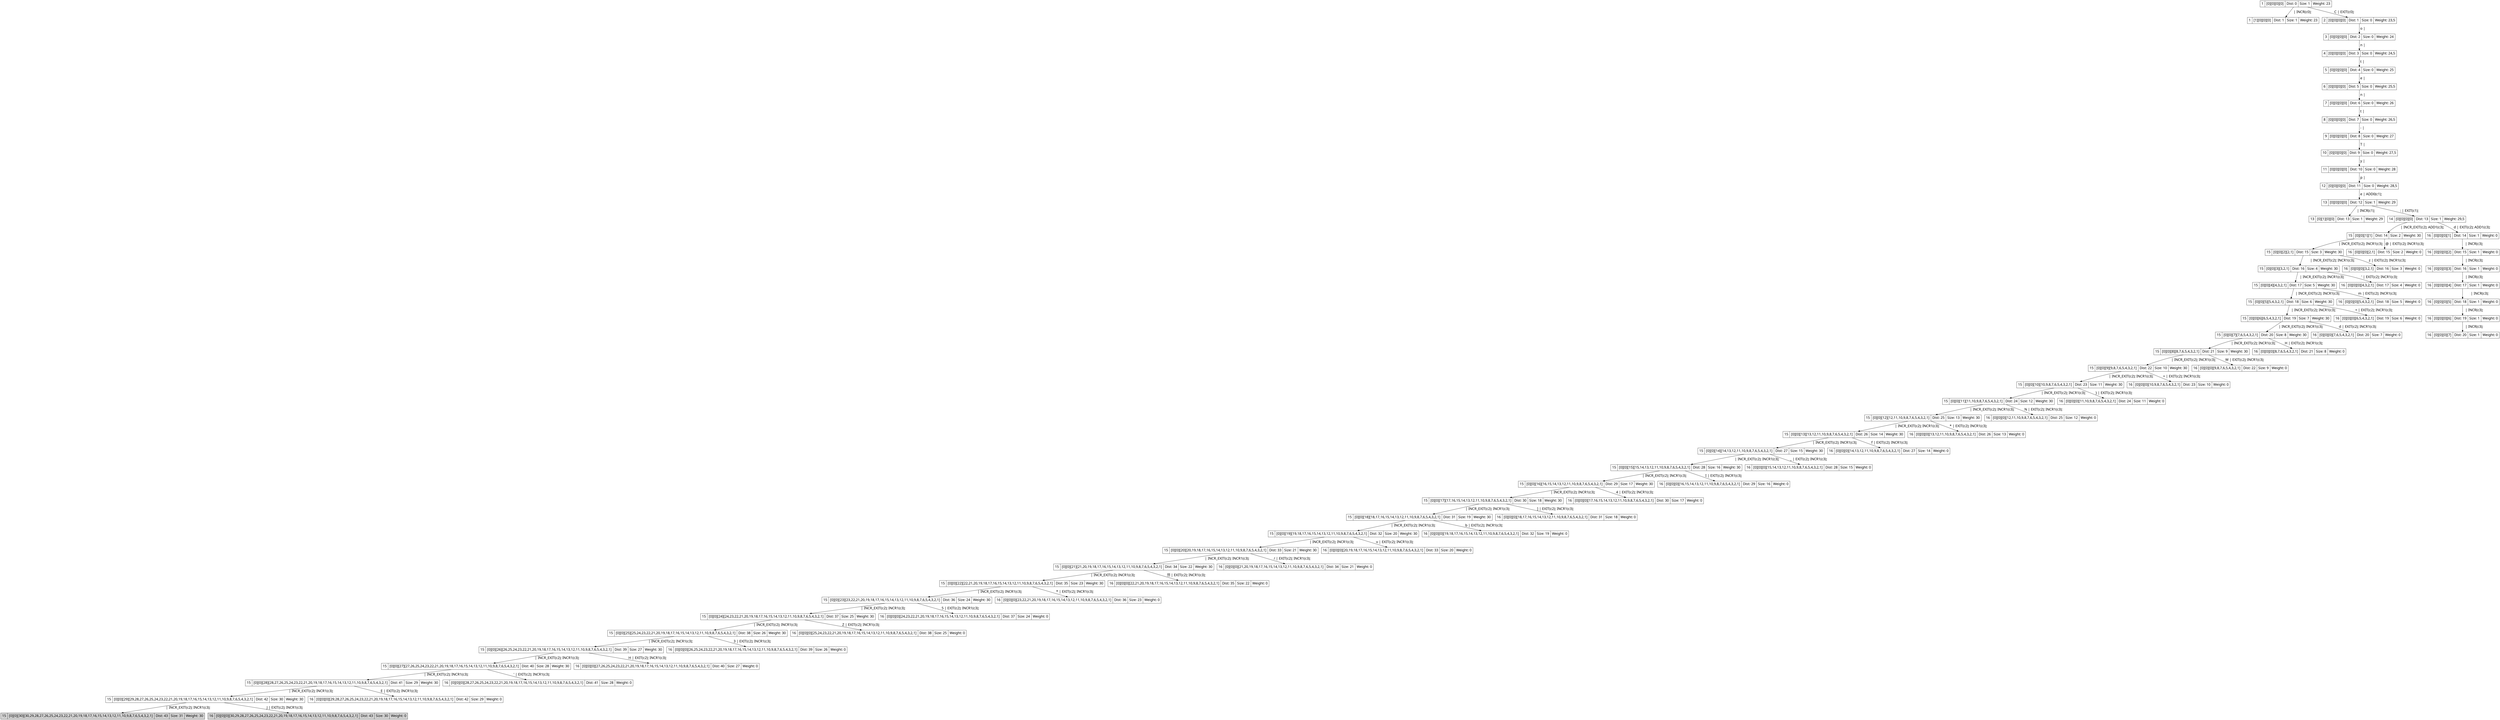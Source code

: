 digraph g{
node[shape=record fontname=Calibri fontsize = 20]
edge[fontname = Calibri fontsize = 20]
0->1[label="   | INCR(c0); "]
0[label="1 | [0][0][0][0] | Dist: 0 | Size: 1 | Weight: 23"]
1[label="1 | [1][0][0][0] | Dist: 1 | Size: 1 | Weight: 23"]
0->2[label=" C | EXIT(c0); "]
0[label="1 | [0][0][0][0] | Dist: 0 | Size: 1 | Weight: 23"]
2[label="2 | [0][0][0][0] | Dist: 1 | Size: 0 | Weight: 23,5"]
2->3[label=" o | "]
2[label="2 | [0][0][0][0] | Dist: 1 | Size: 0 | Weight: 23,5"]
3[label="3 | [0][0][0][0] | Dist: 2 | Size: 0 | Weight: 24"]
3->4[label=" n | "]
3[label="3 | [0][0][0][0] | Dist: 2 | Size: 0 | Weight: 24"]
4[label="4 | [0][0][0][0] | Dist: 3 | Size: 0 | Weight: 24,5"]
4->5[label=" t | "]
4[label="4 | [0][0][0][0] | Dist: 3 | Size: 0 | Weight: 24,5"]
5[label="5 | [0][0][0][0] | Dist: 4 | Size: 0 | Weight: 25"]
5->6[label=" e | "]
5[label="5 | [0][0][0][0] | Dist: 4 | Size: 0 | Weight: 25"]
6[label="6 | [0][0][0][0] | Dist: 5 | Size: 0 | Weight: 25,5"]
6->7[label=" n | "]
6[label="6 | [0][0][0][0] | Dist: 5 | Size: 0 | Weight: 25,5"]
7[label="7 | [0][0][0][0] | Dist: 6 | Size: 0 | Weight: 26"]
7->8[label=" t | "]
7[label="7 | [0][0][0][0] | Dist: 6 | Size: 0 | Weight: 26"]
8[label="8 | [0][0][0][0] | Dist: 7 | Size: 0 | Weight: 26,5"]
8->9[label=" - | "]
8[label="8 | [0][0][0][0] | Dist: 7 | Size: 0 | Weight: 26,5"]
9[label="9 | [0][0][0][0] | Dist: 8 | Size: 0 | Weight: 27"]
9->10[label=" T | "]
9[label="9 | [0][0][0][0] | Dist: 8 | Size: 0 | Weight: 27"]
10[label="10 | [0][0][0][0] | Dist: 9 | Size: 0 | Weight: 27,5"]
10->11[label=" y | "]
10[label="10 | [0][0][0][0] | Dist: 9 | Size: 0 | Weight: 27,5"]
11[label="11 | [0][0][0][0] | Dist: 10 | Size: 0 | Weight: 28"]
11->12[label=" p | "]
11[label="11 | [0][0][0][0] | Dist: 10 | Size: 0 | Weight: 28"]
12[label="12 | [0][0][0][0] | Dist: 11 | Size: 0 | Weight: 28,5"]
12->13[label=" e | ADD0(c1); "]
12[label="12 | [0][0][0][0] | Dist: 11 | Size: 0 | Weight: 28,5"]
13[label="13 | [0][0][0][0] | Dist: 12 | Size: 1 | Weight: 29"]
13->14[label="   | INCR(c1); "]
13[label="13 | [0][0][0][0] | Dist: 12 | Size: 1 | Weight: 29"]
14[label="13 | [0][1][0][0] | Dist: 13 | Size: 1 | Weight: 29"]
13->15[label=" : | EXIT(c1); "]
13[label="13 | [0][0][0][0] | Dist: 12 | Size: 1 | Weight: 29"]
15[label="14 | [0][0][0][0] | Dist: 13 | Size: 1 | Weight: 29,5"]
15->16[label="   | INCR_EXIT(c2); ADD1(c3); "]
15[label="14 | [0][0][0][0] | Dist: 13 | Size: 1 | Weight: 29,5"]
16[label="15 | [0][0][1][1] | Dist: 14 | Size: 2 | Weight: 30"]
15->17[label=" d | EXIT(c2); ADD1(c3); "]
15[label="14 | [0][0][0][0] | Dist: 13 | Size: 1 | Weight: 29,5"]
17[label="16 | [0][0][0][1] | Dist: 14 | Size: 1 | Weight: 0"]
16->18[label="   | INCR_EXIT(c2); INCR1(c3); "]
16[label="15 | [0][0][1][1] | Dist: 14 | Size: 2 | Weight: 30"]
18[label="15 | [0][0][2][2,1] | Dist: 15 | Size: 3 | Weight: 30"]
16->19[label=" @ | EXIT(c2); INCR1(c3); "]
16[label="15 | [0][0][1][1] | Dist: 14 | Size: 2 | Weight: 30"]
19[label="16 | [0][0][0][2,1] | Dist: 15 | Size: 2 | Weight: 0"]
18->20[label=" 	 | INCR_EXIT(c2); INCR1(c3); "]
18[label="15 | [0][0][2][2,1] | Dist: 15 | Size: 3 | Weight: 30"]
20[label="15 | [0][0][3][3,2,1] | Dist: 16 | Size: 4 | Weight: 30"]
18->21[label=" z | EXIT(c2); INCR1(c3); "]
18[label="15 | [0][0][2][2,1] | Dist: 15 | Size: 3 | Weight: 30"]
21[label="16 | [0][0][0][3,2,1] | Dist: 16 | Size: 3 | Weight: 0"]
20->22[label="   | INCR_EXIT(c2); INCR1(c3); "]
20[label="15 | [0][0][3][3,2,1] | Dist: 16 | Size: 4 | Weight: 30"]
22[label="15 | [0][0][4][4,3,2,1] | Dist: 17 | Size: 5 | Weight: 30"]
20->23[label=" ' | EXIT(c2); INCR1(c3); "]
20[label="15 | [0][0][3][3,2,1] | Dist: 16 | Size: 4 | Weight: 30"]
23[label="16 | [0][0][0][4,3,2,1] | Dist: 17 | Size: 4 | Weight: 0"]
22->24[label="   | INCR_EXIT(c2); INCR1(c3); "]
22[label="15 | [0][0][4][4,3,2,1] | Dist: 17 | Size: 5 | Weight: 30"]
24[label="15 | [0][0][5][5,4,3,2,1] | Dist: 18 | Size: 6 | Weight: 30"]
22->25[label=" m | EXIT(c2); INCR1(c3); "]
22[label="15 | [0][0][4][4,3,2,1] | Dist: 17 | Size: 5 | Weight: 30"]
25[label="16 | [0][0][0][5,4,3,2,1] | Dist: 18 | Size: 5 | Weight: 0"]
24->26[label="   | INCR_EXIT(c2); INCR1(c3); "]
24[label="15 | [0][0][5][5,4,3,2,1] | Dist: 18 | Size: 6 | Weight: 30"]
26[label="15 | [0][0][6][6,5,4,3,2,1] | Dist: 19 | Size: 7 | Weight: 30"]
24->27[label=" + | EXIT(c2); INCR1(c3); "]
24[label="15 | [0][0][5][5,4,3,2,1] | Dist: 18 | Size: 6 | Weight: 30"]
27[label="16 | [0][0][0][6,5,4,3,2,1] | Dist: 19 | Size: 6 | Weight: 0"]
26->28[label="   | INCR_EXIT(c2); INCR1(c3); "]
26[label="15 | [0][0][6][6,5,4,3,2,1] | Dist: 19 | Size: 7 | Weight: 30"]
28[label="15 | [0][0][7][7,6,5,4,3,2,1] | Dist: 20 | Size: 8 | Weight: 30"]
26->29[label=" d | EXIT(c2); INCR1(c3); "]
26[label="15 | [0][0][6][6,5,4,3,2,1] | Dist: 19 | Size: 7 | Weight: 30"]
29[label="16 | [0][0][0][7,6,5,4,3,2,1] | Dist: 20 | Size: 7 | Weight: 0"]
28->30[label="   | INCR_EXIT(c2); INCR1(c3); "]
28[label="15 | [0][0][7][7,6,5,4,3,2,1] | Dist: 20 | Size: 8 | Weight: 30"]
30[label="15 | [0][0][8][8,7,6,5,4,3,2,1] | Dist: 21 | Size: 9 | Weight: 30"]
28->31[label=" H | EXIT(c2); INCR1(c3); "]
28[label="15 | [0][0][7][7,6,5,4,3,2,1] | Dist: 20 | Size: 8 | Weight: 30"]
31[label="16 | [0][0][0][8,7,6,5,4,3,2,1] | Dist: 21 | Size: 8 | Weight: 0"]
30->32[label="   | INCR_EXIT(c2); INCR1(c3); "]
30[label="15 | [0][0][8][8,7,6,5,4,3,2,1] | Dist: 21 | Size: 9 | Weight: 30"]
32[label="15 | [0][0][9][9,8,7,6,5,4,3,2,1] | Dist: 22 | Size: 10 | Weight: 30"]
30->33[label=" W | EXIT(c2); INCR1(c3); "]
30[label="15 | [0][0][8][8,7,6,5,4,3,2,1] | Dist: 21 | Size: 9 | Weight: 30"]
33[label="16 | [0][0][0][9,8,7,6,5,4,3,2,1] | Dist: 22 | Size: 9 | Weight: 0"]
32->34[label="   | INCR_EXIT(c2); INCR1(c3); "]
32[label="15 | [0][0][9][9,8,7,6,5,4,3,2,1] | Dist: 22 | Size: 10 | Weight: 30"]
34[label="15 | [0][0][10][10,9,8,7,6,5,4,3,2,1] | Dist: 23 | Size: 11 | Weight: 30"]
32->35[label=" + | EXIT(c2); INCR1(c3); "]
32[label="15 | [0][0][9][9,8,7,6,5,4,3,2,1] | Dist: 22 | Size: 10 | Weight: 30"]
35[label="16 | [0][0][0][10,9,8,7,6,5,4,3,2,1] | Dist: 23 | Size: 10 | Weight: 0"]
34->36[label="   | INCR_EXIT(c2); INCR1(c3); "]
34[label="15 | [0][0][10][10,9,8,7,6,5,4,3,2,1] | Dist: 23 | Size: 11 | Weight: 30"]
36[label="15 | [0][0][11][11,10,9,8,7,6,5,4,3,2,1] | Dist: 24 | Size: 12 | Weight: 30"]
34->37[label=" } | EXIT(c2); INCR1(c3); "]
34[label="15 | [0][0][10][10,9,8,7,6,5,4,3,2,1] | Dist: 23 | Size: 11 | Weight: 30"]
37[label="16 | [0][0][0][11,10,9,8,7,6,5,4,3,2,1] | Dist: 24 | Size: 11 | Weight: 0"]
36->38[label="   | INCR_EXIT(c2); INCR1(c3); "]
36[label="15 | [0][0][11][11,10,9,8,7,6,5,4,3,2,1] | Dist: 24 | Size: 12 | Weight: 30"]
38[label="15 | [0][0][12][12,11,10,9,8,7,6,5,4,3,2,1] | Dist: 25 | Size: 13 | Weight: 30"]
36->39[label=" N | EXIT(c2); INCR1(c3); "]
36[label="15 | [0][0][11][11,10,9,8,7,6,5,4,3,2,1] | Dist: 24 | Size: 12 | Weight: 30"]
39[label="16 | [0][0][0][12,11,10,9,8,7,6,5,4,3,2,1] | Dist: 25 | Size: 12 | Weight: 0"]
38->40[label="   | INCR_EXIT(c2); INCR1(c3); "]
38[label="15 | [0][0][12][12,11,10,9,8,7,6,5,4,3,2,1] | Dist: 25 | Size: 13 | Weight: 30"]
40[label="15 | [0][0][13][13,12,11,10,9,8,7,6,5,4,3,2,1] | Dist: 26 | Size: 14 | Weight: 30"]
38->41[label=" * | EXIT(c2); INCR1(c3); "]
38[label="15 | [0][0][12][12,11,10,9,8,7,6,5,4,3,2,1] | Dist: 25 | Size: 13 | Weight: 30"]
41[label="16 | [0][0][0][13,12,11,10,9,8,7,6,5,4,3,2,1] | Dist: 26 | Size: 13 | Weight: 0"]
40->42[label="   | INCR_EXIT(c2); INCR1(c3); "]
40[label="15 | [0][0][13][13,12,11,10,9,8,7,6,5,4,3,2,1] | Dist: 26 | Size: 14 | Weight: 30"]
42[label="15 | [0][0][14][14,13,12,11,10,9,8,7,6,5,4,3,2,1] | Dist: 27 | Size: 15 | Weight: 30"]
40->43[label=" f | EXIT(c2); INCR1(c3); "]
40[label="15 | [0][0][13][13,12,11,10,9,8,7,6,5,4,3,2,1] | Dist: 26 | Size: 14 | Weight: 30"]
43[label="16 | [0][0][0][14,13,12,11,10,9,8,7,6,5,4,3,2,1] | Dist: 27 | Size: 14 | Weight: 0"]
42->44[label=" 	 | INCR_EXIT(c2); INCR1(c3); "]
42[label="15 | [0][0][14][14,13,12,11,10,9,8,7,6,5,4,3,2,1] | Dist: 27 | Size: 15 | Weight: 30"]
44[label="15 | [0][0][15][15,14,13,12,11,10,9,8,7,6,5,4,3,2,1] | Dist: 28 | Size: 16 | Weight: 30"]
42->45[label=" _ | EXIT(c2); INCR1(c3); "]
42[label="15 | [0][0][14][14,13,12,11,10,9,8,7,6,5,4,3,2,1] | Dist: 27 | Size: 15 | Weight: 30"]
45[label="16 | [0][0][0][15,14,13,12,11,10,9,8,7,6,5,4,3,2,1] | Dist: 28 | Size: 15 | Weight: 0"]
44->46[label="   | INCR_EXIT(c2); INCR1(c3); "]
44[label="15 | [0][0][15][15,14,13,12,11,10,9,8,7,6,5,4,3,2,1] | Dist: 28 | Size: 16 | Weight: 30"]
46[label="15 | [0][0][16][16,15,14,13,12,11,10,9,8,7,6,5,4,3,2,1] | Dist: 29 | Size: 17 | Weight: 30"]
44->47[label=" I | EXIT(c2); INCR1(c3); "]
44[label="15 | [0][0][15][15,14,13,12,11,10,9,8,7,6,5,4,3,2,1] | Dist: 28 | Size: 16 | Weight: 30"]
47[label="16 | [0][0][0][16,15,14,13,12,11,10,9,8,7,6,5,4,3,2,1] | Dist: 29 | Size: 16 | Weight: 0"]
46->48[label="   | INCR_EXIT(c2); INCR1(c3); "]
46[label="15 | [0][0][16][16,15,14,13,12,11,10,9,8,7,6,5,4,3,2,1] | Dist: 29 | Size: 17 | Weight: 30"]
48[label="15 | [0][0][17][17,16,15,14,13,12,11,10,9,8,7,6,5,4,3,2,1] | Dist: 30 | Size: 18 | Weight: 30"]
46->49[label=" 4 | EXIT(c2); INCR1(c3); "]
46[label="15 | [0][0][16][16,15,14,13,12,11,10,9,8,7,6,5,4,3,2,1] | Dist: 29 | Size: 17 | Weight: 30"]
49[label="16 | [0][0][0][17,16,15,14,13,12,11,10,9,8,7,6,5,4,3,2,1] | Dist: 30 | Size: 17 | Weight: 0"]
48->50[label="   | INCR_EXIT(c2); INCR1(c3); "]
48[label="15 | [0][0][17][17,16,15,14,13,12,11,10,9,8,7,6,5,4,3,2,1] | Dist: 30 | Size: 18 | Weight: 30"]
50[label="15 | [0][0][18][18,17,16,15,14,13,12,11,10,9,8,7,6,5,4,3,2,1] | Dist: 31 | Size: 19 | Weight: 30"]
48->51[label=" ] | EXIT(c2); INCR1(c3); "]
48[label="15 | [0][0][17][17,16,15,14,13,12,11,10,9,8,7,6,5,4,3,2,1] | Dist: 30 | Size: 18 | Weight: 30"]
51[label="16 | [0][0][0][18,17,16,15,14,13,12,11,10,9,8,7,6,5,4,3,2,1] | Dist: 31 | Size: 18 | Weight: 0"]
50->52[label="   | INCR_EXIT(c2); INCR1(c3); "]
50[label="15 | [0][0][18][18,17,16,15,14,13,12,11,10,9,8,7,6,5,4,3,2,1] | Dist: 31 | Size: 19 | Weight: 30"]
52[label="15 | [0][0][19][19,18,17,16,15,14,13,12,11,10,9,8,7,6,5,4,3,2,1] | Dist: 32 | Size: 20 | Weight: 30"]
50->53[label=" b | EXIT(c2); INCR1(c3); "]
50[label="15 | [0][0][18][18,17,16,15,14,13,12,11,10,9,8,7,6,5,4,3,2,1] | Dist: 31 | Size: 19 | Weight: 30"]
53[label="16 | [0][0][0][19,18,17,16,15,14,13,12,11,10,9,8,7,6,5,4,3,2,1] | Dist: 32 | Size: 19 | Weight: 0"]
52->54[label=" 	 | INCR_EXIT(c2); INCR1(c3); "]
52[label="15 | [0][0][19][19,18,17,16,15,14,13,12,11,10,9,8,7,6,5,4,3,2,1] | Dist: 32 | Size: 20 | Weight: 30"]
54[label="15 | [0][0][20][20,19,18,17,16,15,14,13,12,11,10,9,8,7,6,5,4,3,2,1] | Dist: 33 | Size: 21 | Weight: 30"]
52->55[label=" v | EXIT(c2); INCR1(c3); "]
52[label="15 | [0][0][19][19,18,17,16,15,14,13,12,11,10,9,8,7,6,5,4,3,2,1] | Dist: 32 | Size: 20 | Weight: 30"]
55[label="16 | [0][0][0][20,19,18,17,16,15,14,13,12,11,10,9,8,7,6,5,4,3,2,1] | Dist: 33 | Size: 20 | Weight: 0"]
54->56[label=" 	 | INCR_EXIT(c2); INCR1(c3); "]
54[label="15 | [0][0][20][20,19,18,17,16,15,14,13,12,11,10,9,8,7,6,5,4,3,2,1] | Dist: 33 | Size: 21 | Weight: 30"]
56[label="15 | [0][0][21][21,20,19,18,17,16,15,14,13,12,11,10,9,8,7,6,5,4,3,2,1] | Dist: 34 | Size: 22 | Weight: 30"]
54->57[label=" / | EXIT(c2); INCR1(c3); "]
54[label="15 | [0][0][20][20,19,18,17,16,15,14,13,12,11,10,9,8,7,6,5,4,3,2,1] | Dist: 33 | Size: 21 | Weight: 30"]
57[label="16 | [0][0][0][21,20,19,18,17,16,15,14,13,12,11,10,9,8,7,6,5,4,3,2,1] | Dist: 34 | Size: 21 | Weight: 0"]
56->58[label="   | INCR_EXIT(c2); INCR1(c3); "]
56[label="15 | [0][0][21][21,20,19,18,17,16,15,14,13,12,11,10,9,8,7,6,5,4,3,2,1] | Dist: 34 | Size: 22 | Weight: 30"]
58[label="15 | [0][0][22][22,21,20,19,18,17,16,15,14,13,12,11,10,9,8,7,6,5,4,3,2,1] | Dist: 35 | Size: 23 | Weight: 30"]
56->59[label="  | EXIT(c2); INCR1(c3); "]
56[label="15 | [0][0][21][21,20,19,18,17,16,15,14,13,12,11,10,9,8,7,6,5,4,3,2,1] | Dist: 34 | Size: 22 | Weight: 30"]
59[label="16 | [0][0][0][22,21,20,19,18,17,16,15,14,13,12,11,10,9,8,7,6,5,4,3,2,1] | Dist: 35 | Size: 22 | Weight: 0"]
58->60[label="   | INCR_EXIT(c2); INCR1(c3); "]
58[label="15 | [0][0][22][22,21,20,19,18,17,16,15,14,13,12,11,10,9,8,7,6,5,4,3,2,1] | Dist: 35 | Size: 23 | Weight: 30"]
60[label="15 | [0][0][23][23,22,21,20,19,18,17,16,15,14,13,12,11,10,9,8,7,6,5,4,3,2,1] | Dist: 36 | Size: 24 | Weight: 30"]
58->61[label=" * | EXIT(c2); INCR1(c3); "]
58[label="15 | [0][0][22][22,21,20,19,18,17,16,15,14,13,12,11,10,9,8,7,6,5,4,3,2,1] | Dist: 35 | Size: 23 | Weight: 30"]
61[label="16 | [0][0][0][23,22,21,20,19,18,17,16,15,14,13,12,11,10,9,8,7,6,5,4,3,2,1] | Dist: 36 | Size: 23 | Weight: 0"]
60->62[label="   | INCR_EXIT(c2); INCR1(c3); "]
60[label="15 | [0][0][23][23,22,21,20,19,18,17,16,15,14,13,12,11,10,9,8,7,6,5,4,3,2,1] | Dist: 36 | Size: 24 | Weight: 30"]
62[label="15 | [0][0][24][24,23,22,21,20,19,18,17,16,15,14,13,12,11,10,9,8,7,6,5,4,3,2,1] | Dist: 37 | Size: 25 | Weight: 30"]
60->63[label=" 5 | EXIT(c2); INCR1(c3); "]
60[label="15 | [0][0][23][23,22,21,20,19,18,17,16,15,14,13,12,11,10,9,8,7,6,5,4,3,2,1] | Dist: 36 | Size: 24 | Weight: 30"]
63[label="16 | [0][0][0][24,23,22,21,20,19,18,17,16,15,14,13,12,11,10,9,8,7,6,5,4,3,2,1] | Dist: 37 | Size: 24 | Weight: 0"]
62->64[label="   | INCR_EXIT(c2); INCR1(c3); "]
62[label="15 | [0][0][24][24,23,22,21,20,19,18,17,16,15,14,13,12,11,10,9,8,7,6,5,4,3,2,1] | Dist: 37 | Size: 25 | Weight: 30"]
64[label="15 | [0][0][25][25,24,23,22,21,20,19,18,17,16,15,14,13,12,11,10,9,8,7,6,5,4,3,2,1] | Dist: 38 | Size: 26 | Weight: 30"]
62->65[label=" Z | EXIT(c2); INCR1(c3); "]
62[label="15 | [0][0][24][24,23,22,21,20,19,18,17,16,15,14,13,12,11,10,9,8,7,6,5,4,3,2,1] | Dist: 37 | Size: 25 | Weight: 30"]
65[label="16 | [0][0][0][25,24,23,22,21,20,19,18,17,16,15,14,13,12,11,10,9,8,7,6,5,4,3,2,1] | Dist: 38 | Size: 25 | Weight: 0"]
64->66[label="   | INCR_EXIT(c2); INCR1(c3); "]
64[label="15 | [0][0][25][25,24,23,22,21,20,19,18,17,16,15,14,13,12,11,10,9,8,7,6,5,4,3,2,1] | Dist: 38 | Size: 26 | Weight: 30"]
66[label="15 | [0][0][26][26,25,24,23,22,21,20,19,18,17,16,15,14,13,12,11,10,9,8,7,6,5,4,3,2,1] | Dist: 39 | Size: 27 | Weight: 30"]
64->67[label=" 3 | EXIT(c2); INCR1(c3); "]
64[label="15 | [0][0][25][25,24,23,22,21,20,19,18,17,16,15,14,13,12,11,10,9,8,7,6,5,4,3,2,1] | Dist: 38 | Size: 26 | Weight: 30"]
67[label="16 | [0][0][0][26,25,24,23,22,21,20,19,18,17,16,15,14,13,12,11,10,9,8,7,6,5,4,3,2,1] | Dist: 39 | Size: 26 | Weight: 0"]
66->68[label="   | INCR_EXIT(c2); INCR1(c3); "]
66[label="15 | [0][0][26][26,25,24,23,22,21,20,19,18,17,16,15,14,13,12,11,10,9,8,7,6,5,4,3,2,1] | Dist: 39 | Size: 27 | Weight: 30"]
68[label="15 | [0][0][27][27,26,25,24,23,22,21,20,19,18,17,16,15,14,13,12,11,10,9,8,7,6,5,4,3,2,1] | Dist: 40 | Size: 28 | Weight: 30"]
66->69[label=" H | EXIT(c2); INCR1(c3); "]
66[label="15 | [0][0][26][26,25,24,23,22,21,20,19,18,17,16,15,14,13,12,11,10,9,8,7,6,5,4,3,2,1] | Dist: 39 | Size: 27 | Weight: 30"]
69[label="16 | [0][0][0][27,26,25,24,23,22,21,20,19,18,17,16,15,14,13,12,11,10,9,8,7,6,5,4,3,2,1] | Dist: 40 | Size: 27 | Weight: 0"]
68->70[label="   | INCR_EXIT(c2); INCR1(c3); "]
68[label="15 | [0][0][27][27,26,25,24,23,22,21,20,19,18,17,16,15,14,13,12,11,10,9,8,7,6,5,4,3,2,1] | Dist: 40 | Size: 28 | Weight: 30"]
70[label="15 | [0][0][28][28,27,26,25,24,23,22,21,20,19,18,17,16,15,14,13,12,11,10,9,8,7,6,5,4,3,2,1] | Dist: 41 | Size: 29 | Weight: 30"]
68->71[label=" ' | EXIT(c2); INCR1(c3); "]
68[label="15 | [0][0][27][27,26,25,24,23,22,21,20,19,18,17,16,15,14,13,12,11,10,9,8,7,6,5,4,3,2,1] | Dist: 40 | Size: 28 | Weight: 30"]
71[label="16 | [0][0][0][28,27,26,25,24,23,22,21,20,19,18,17,16,15,14,13,12,11,10,9,8,7,6,5,4,3,2,1] | Dist: 41 | Size: 28 | Weight: 0"]
70->72[label="   | INCR_EXIT(c2); INCR1(c3); "]
70[label="15 | [0][0][28][28,27,26,25,24,23,22,21,20,19,18,17,16,15,14,13,12,11,10,9,8,7,6,5,4,3,2,1] | Dist: 41 | Size: 29 | Weight: 30"]
72[label="15 | [0][0][29][29,28,27,26,25,24,23,22,21,20,19,18,17,16,15,14,13,12,11,10,9,8,7,6,5,4,3,2,1] | Dist: 42 | Size: 30 | Weight: 30"]
70->73[label=" E | EXIT(c2); INCR1(c3); "]
70[label="15 | [0][0][28][28,27,26,25,24,23,22,21,20,19,18,17,16,15,14,13,12,11,10,9,8,7,6,5,4,3,2,1] | Dist: 41 | Size: 29 | Weight: 30"]
73[label="16 | [0][0][0][29,28,27,26,25,24,23,22,21,20,19,18,17,16,15,14,13,12,11,10,9,8,7,6,5,4,3,2,1] | Dist: 42 | Size: 29 | Weight: 0"]
72->74[label="   | INCR_EXIT(c2); INCR1(c3); "]
72[label="15 | [0][0][29][29,28,27,26,25,24,23,22,21,20,19,18,17,16,15,14,13,12,11,10,9,8,7,6,5,4,3,2,1] | Dist: 42 | Size: 30 | Weight: 30"]
74[label="15 | [0][0][30][30,29,28,27,26,25,24,23,22,21,20,19,18,17,16,15,14,13,12,11,10,9,8,7,6,5,4,3,2,1] | Dist: 43 | Size: 31 | Weight: 30"]
74[fillcolor = lightgrey, style=filled]
72->75[label=" J | EXIT(c2); INCR1(c3); "]
72[label="15 | [0][0][29][29,28,27,26,25,24,23,22,21,20,19,18,17,16,15,14,13,12,11,10,9,8,7,6,5,4,3,2,1] | Dist: 42 | Size: 30 | Weight: 30"]
75[label="16 | [0][0][0][30,29,28,27,26,25,24,23,22,21,20,19,18,17,16,15,14,13,12,11,10,9,8,7,6,5,4,3,2,1] | Dist: 43 | Size: 30 | Weight: 0"]
75[fillcolor = lightgrey, style=filled]
17->76[label="   | INCR(c3); "]
17[label="16 | [0][0][0][1] | Dist: 14 | Size: 1 | Weight: 0"]
76[label="16 | [0][0][0][2] | Dist: 15 | Size: 1 | Weight: 0"]
76->77[label="   | INCR(c3); "]
76[label="16 | [0][0][0][2] | Dist: 15 | Size: 1 | Weight: 0"]
77[label="16 | [0][0][0][3] | Dist: 16 | Size: 1 | Weight: 0"]
77->78[label="   | INCR(c3); "]
77[label="16 | [0][0][0][3] | Dist: 16 | Size: 1 | Weight: 0"]
78[label="16 | [0][0][0][4] | Dist: 17 | Size: 1 | Weight: 0"]
78->79[label=" 	 | INCR(c3); "]
78[label="16 | [0][0][0][4] | Dist: 17 | Size: 1 | Weight: 0"]
79[label="16 | [0][0][0][5] | Dist: 18 | Size: 1 | Weight: 0"]
79->80[label="   | INCR(c3); "]
79[label="16 | [0][0][0][5] | Dist: 18 | Size: 1 | Weight: 0"]
80[label="16 | [0][0][0][6] | Dist: 19 | Size: 1 | Weight: 0"]
80->81[label="   | INCR(c3); "]
80[label="16 | [0][0][0][6] | Dist: 19 | Size: 1 | Weight: 0"]
81[label="16 | [0][0][0][7] | Dist: 20 | Size: 1 | Weight: 0"]}
